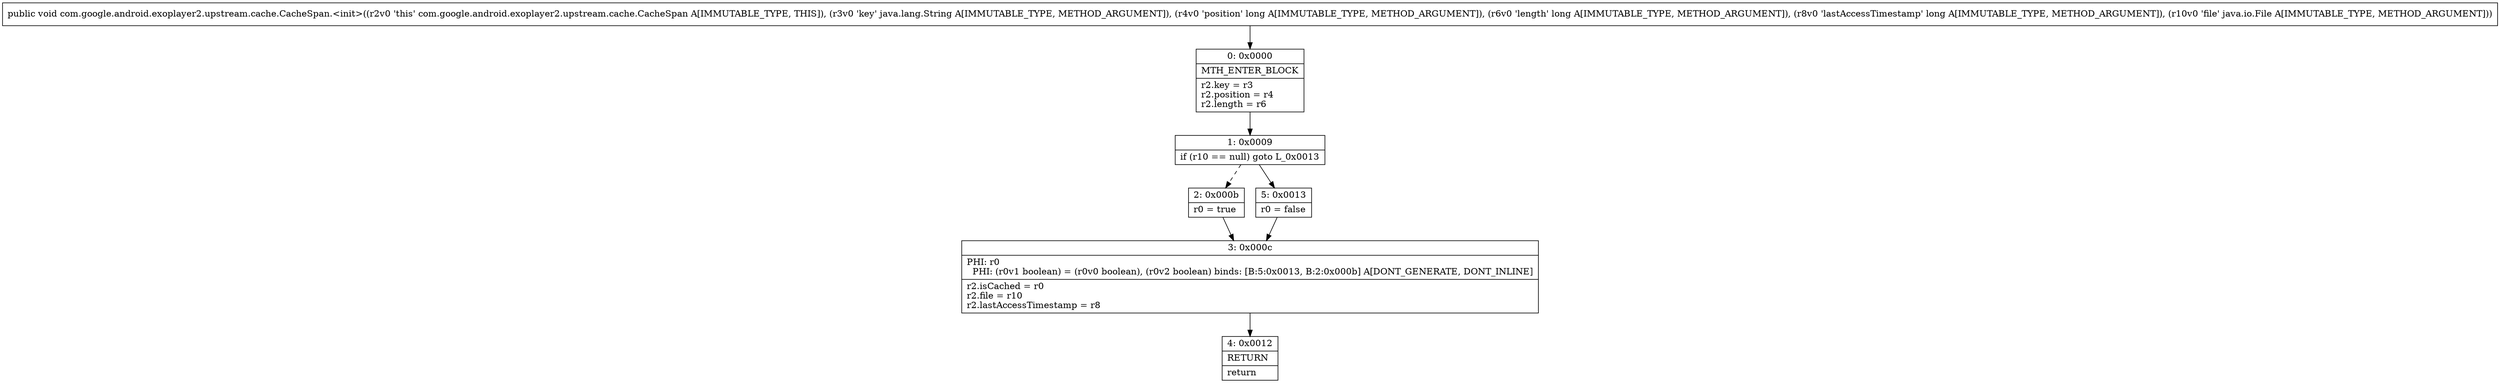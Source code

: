 digraph "CFG forcom.google.android.exoplayer2.upstream.cache.CacheSpan.\<init\>(Ljava\/lang\/String;JJJLjava\/io\/File;)V" {
Node_0 [shape=record,label="{0\:\ 0x0000|MTH_ENTER_BLOCK\l|r2.key = r3\lr2.position = r4\lr2.length = r6\l}"];
Node_1 [shape=record,label="{1\:\ 0x0009|if (r10 == null) goto L_0x0013\l}"];
Node_2 [shape=record,label="{2\:\ 0x000b|r0 = true\l}"];
Node_3 [shape=record,label="{3\:\ 0x000c|PHI: r0 \l  PHI: (r0v1 boolean) = (r0v0 boolean), (r0v2 boolean) binds: [B:5:0x0013, B:2:0x000b] A[DONT_GENERATE, DONT_INLINE]\l|r2.isCached = r0\lr2.file = r10\lr2.lastAccessTimestamp = r8\l}"];
Node_4 [shape=record,label="{4\:\ 0x0012|RETURN\l|return\l}"];
Node_5 [shape=record,label="{5\:\ 0x0013|r0 = false\l}"];
MethodNode[shape=record,label="{public void com.google.android.exoplayer2.upstream.cache.CacheSpan.\<init\>((r2v0 'this' com.google.android.exoplayer2.upstream.cache.CacheSpan A[IMMUTABLE_TYPE, THIS]), (r3v0 'key' java.lang.String A[IMMUTABLE_TYPE, METHOD_ARGUMENT]), (r4v0 'position' long A[IMMUTABLE_TYPE, METHOD_ARGUMENT]), (r6v0 'length' long A[IMMUTABLE_TYPE, METHOD_ARGUMENT]), (r8v0 'lastAccessTimestamp' long A[IMMUTABLE_TYPE, METHOD_ARGUMENT]), (r10v0 'file' java.io.File A[IMMUTABLE_TYPE, METHOD_ARGUMENT])) }"];
MethodNode -> Node_0;
Node_0 -> Node_1;
Node_1 -> Node_2[style=dashed];
Node_1 -> Node_5;
Node_2 -> Node_3;
Node_3 -> Node_4;
Node_5 -> Node_3;
}

